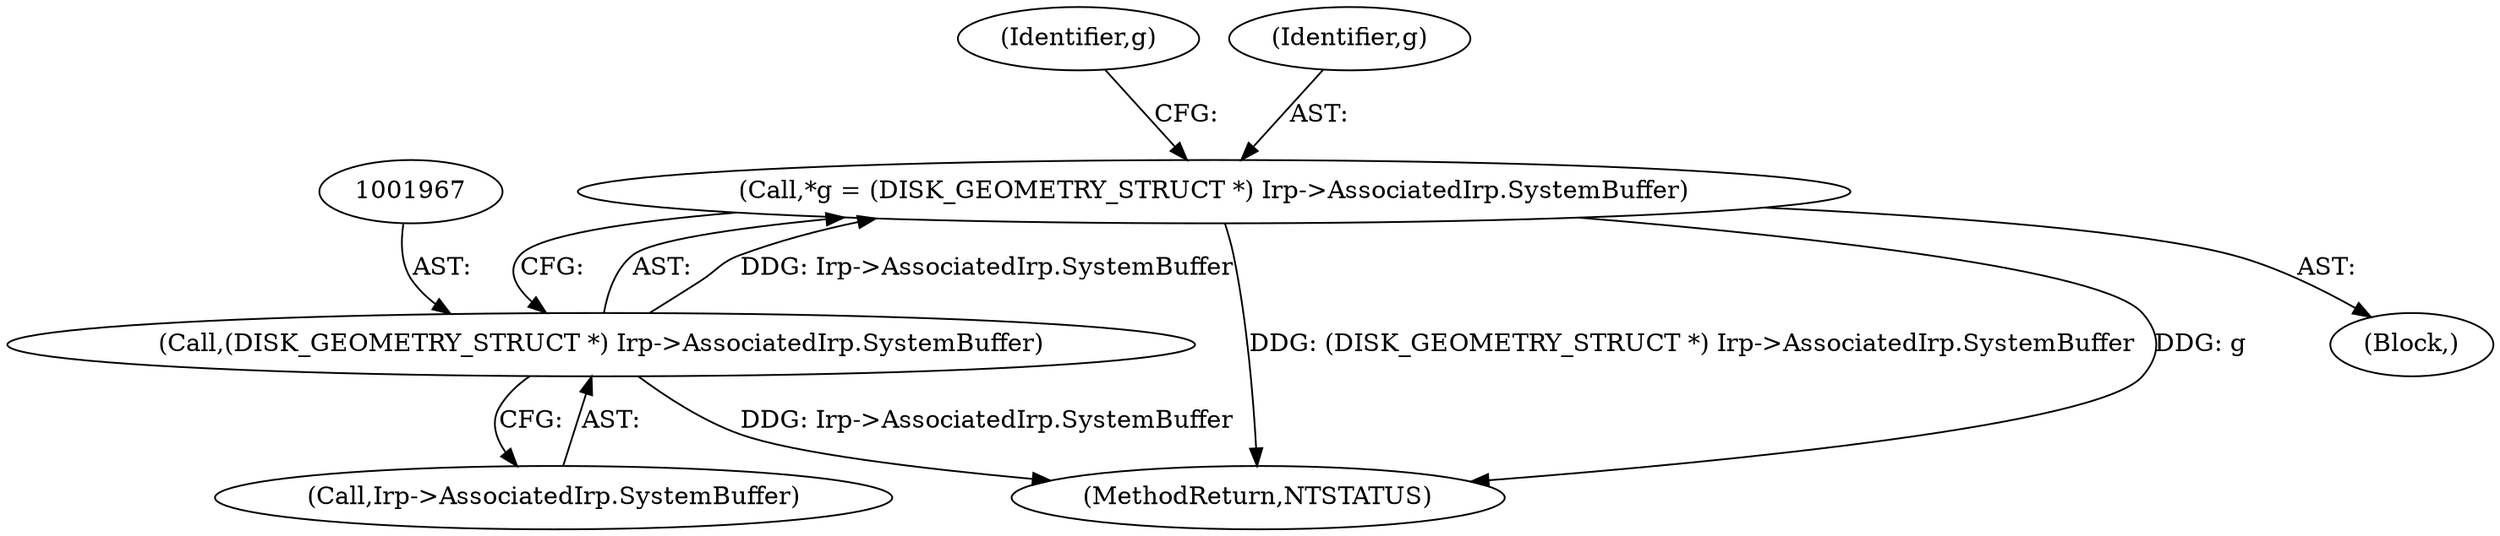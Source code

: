 digraph "0_VeraCrypt_f30f9339c9a0b9bbcc6f5ad38804af39db1f479e@pointer" {
"1001964" [label="(Call,*g = (DISK_GEOMETRY_STRUCT *) Irp->AssociatedIrp.SystemBuffer)"];
"1001966" [label="(Call,(DISK_GEOMETRY_STRUCT *) Irp->AssociatedIrp.SystemBuffer)"];
"1003125" [label="(MethodReturn,NTSTATUS)"];
"1001962" [label="(Block,)"];
"1001977" [label="(Identifier,g)"];
"1001964" [label="(Call,*g = (DISK_GEOMETRY_STRUCT *) Irp->AssociatedIrp.SystemBuffer)"];
"1001966" [label="(Call,(DISK_GEOMETRY_STRUCT *) Irp->AssociatedIrp.SystemBuffer)"];
"1001965" [label="(Identifier,g)"];
"1001968" [label="(Call,Irp->AssociatedIrp.SystemBuffer)"];
"1001964" -> "1001962"  [label="AST: "];
"1001964" -> "1001966"  [label="CFG: "];
"1001965" -> "1001964"  [label="AST: "];
"1001966" -> "1001964"  [label="AST: "];
"1001977" -> "1001964"  [label="CFG: "];
"1001964" -> "1003125"  [label="DDG: (DISK_GEOMETRY_STRUCT *) Irp->AssociatedIrp.SystemBuffer"];
"1001964" -> "1003125"  [label="DDG: g"];
"1001966" -> "1001964"  [label="DDG: Irp->AssociatedIrp.SystemBuffer"];
"1001966" -> "1001968"  [label="CFG: "];
"1001967" -> "1001966"  [label="AST: "];
"1001968" -> "1001966"  [label="AST: "];
"1001966" -> "1003125"  [label="DDG: Irp->AssociatedIrp.SystemBuffer"];
}

